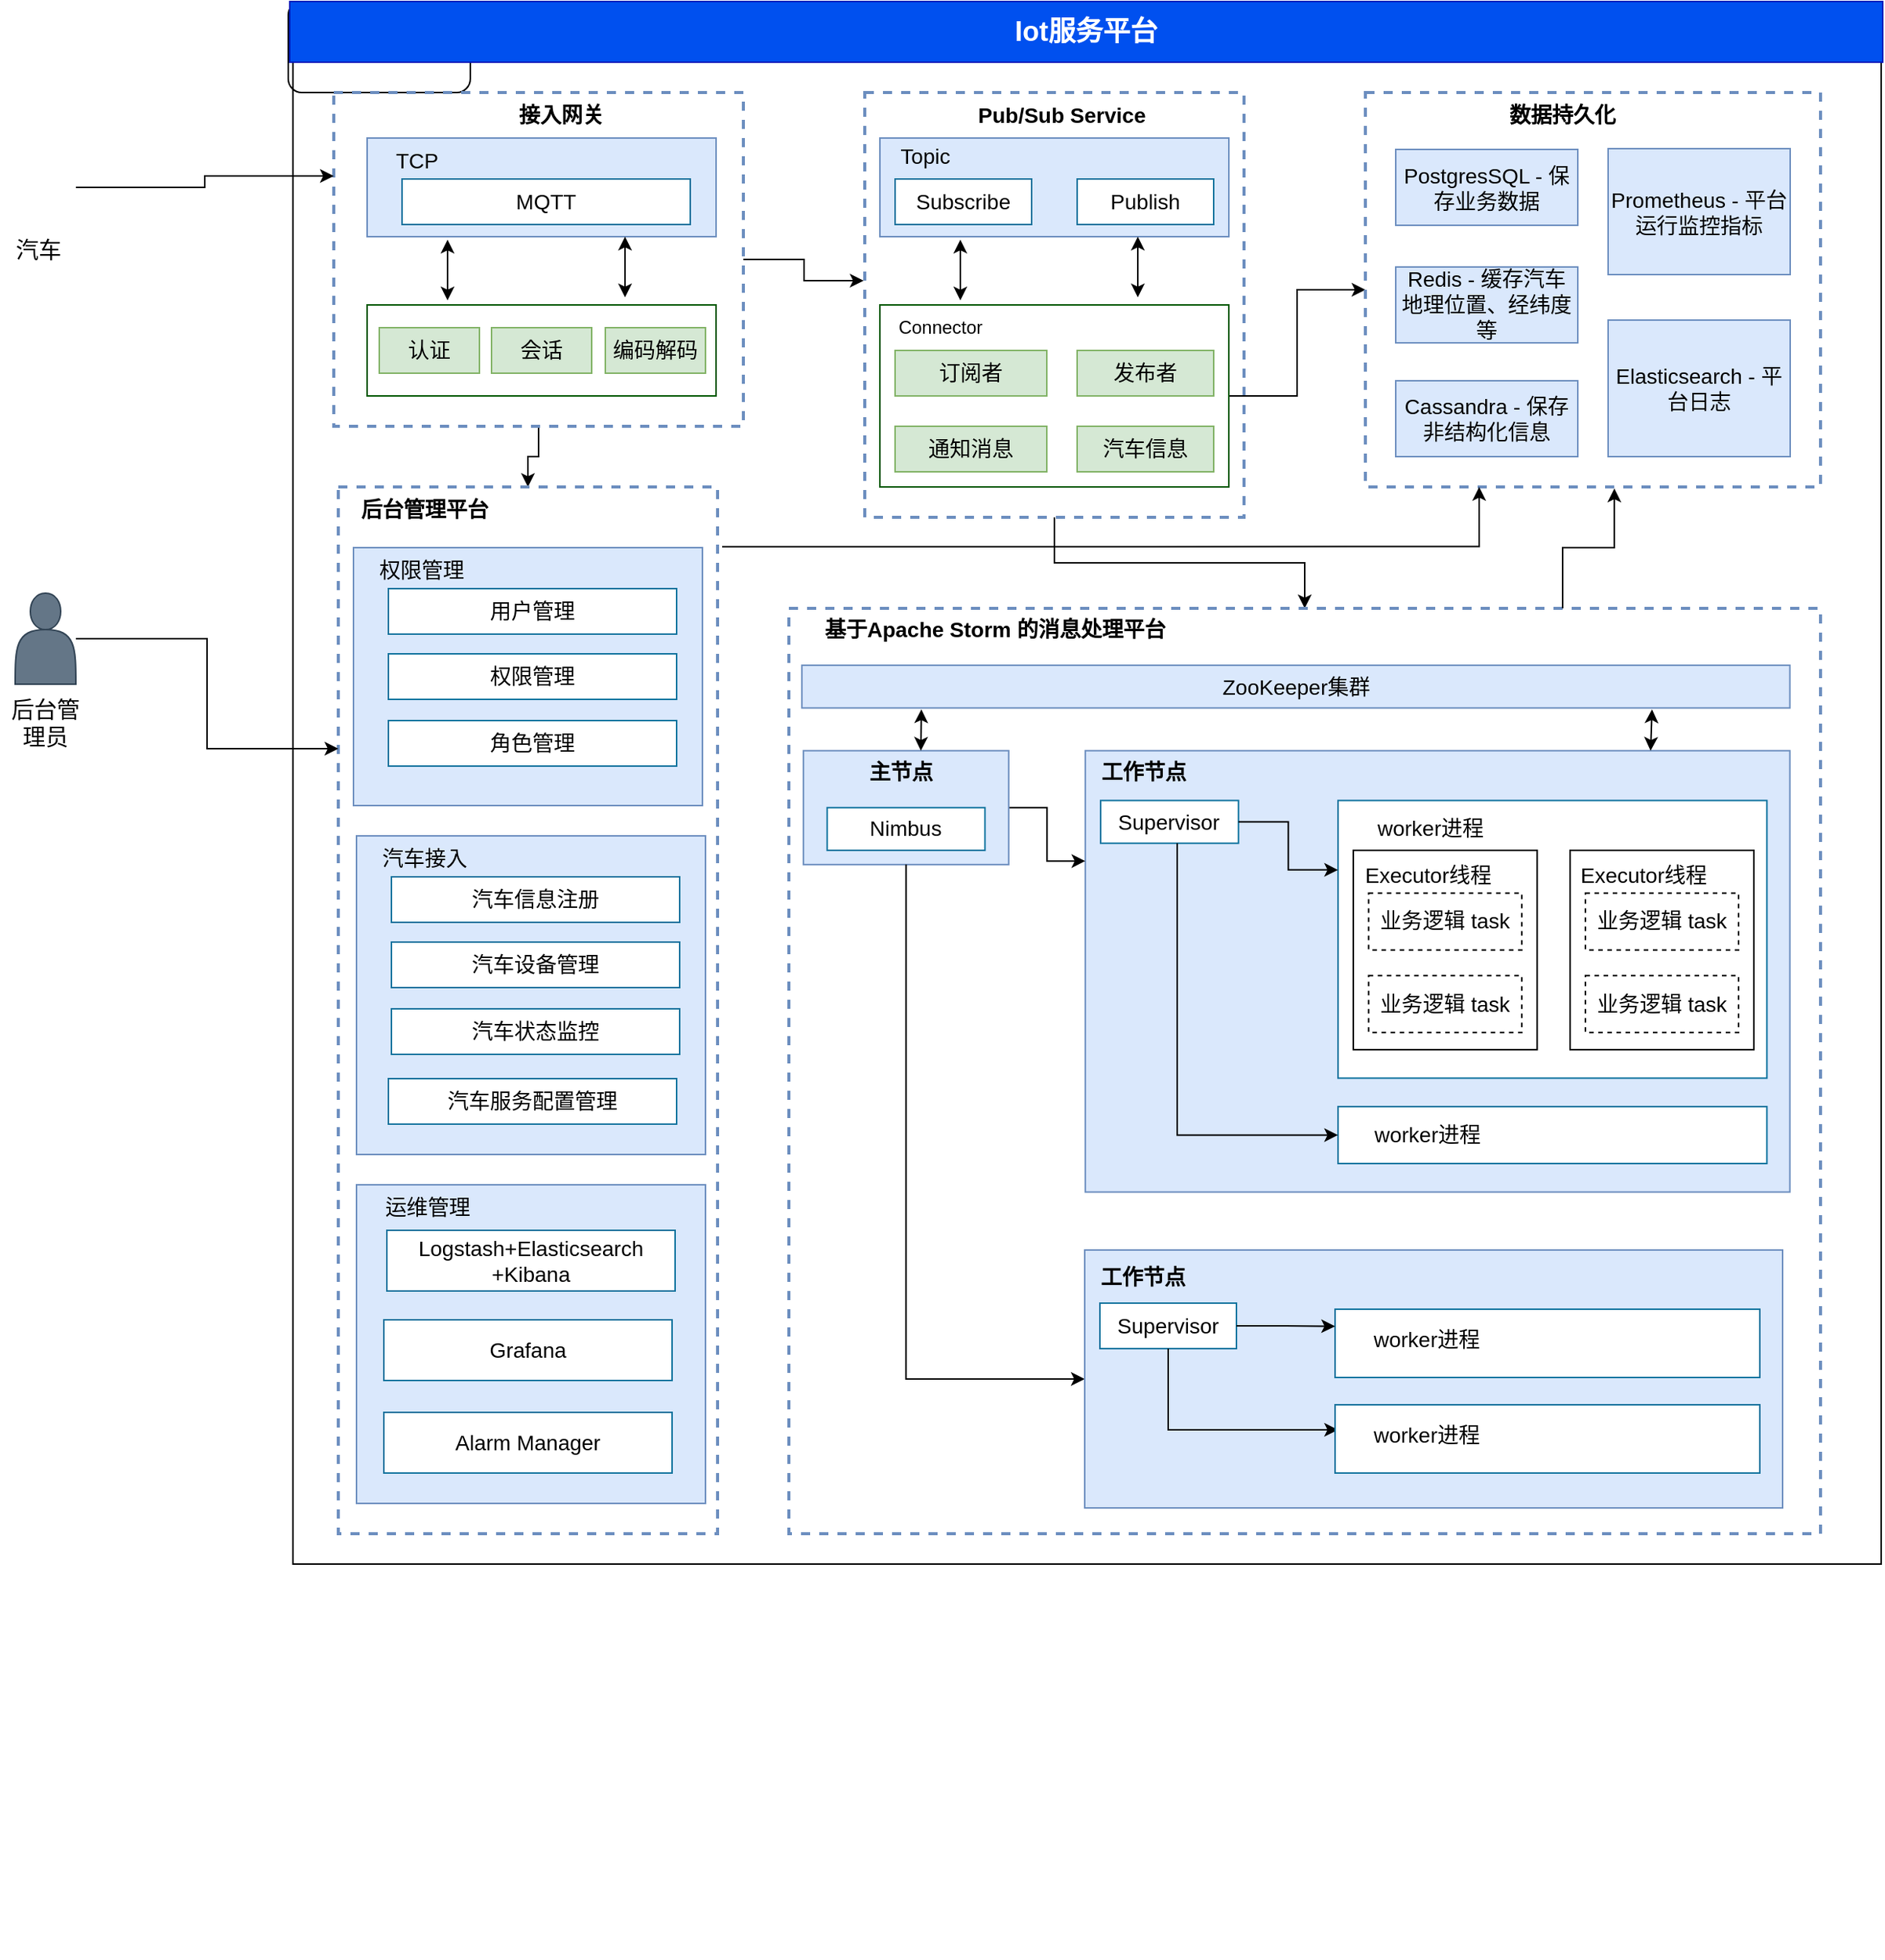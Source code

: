 <mxfile version="21.2.3" type="github">
  <diagram name="第 1 页" id="CZe-ud8vHtpoBvXBYGIE">
    <mxGraphModel dx="1050" dy="652" grid="1" gridSize="10" guides="1" tooltips="1" connect="1" arrows="1" fold="1" page="1" pageScale="1" pageWidth="827" pageHeight="1169" math="0" shadow="0">
      <root>
        <mxCell id="0" />
        <mxCell id="1" parent="0" />
        <mxCell id="y8qSzoBmnQ5KJykXtGh9-1" value="" style="rounded=1;whiteSpace=wrap;html=1;" parent="1" vertex="1">
          <mxGeometry x="340" y="160" width="120" height="60" as="geometry" />
        </mxCell>
        <mxCell id="y8qSzoBmnQ5KJykXtGh9-2" value="" style="rounded=0;whiteSpace=wrap;html=1;fillColor=none;" parent="1" vertex="1">
          <mxGeometry x="343.12" y="200" width="1046.88" height="990" as="geometry" />
        </mxCell>
        <mxCell id="y8qSzoBmnQ5KJykXtGh9-3" style="edgeStyle=orthogonalEdgeStyle;rounded=0;orthogonalLoop=1;jettySize=auto;html=1;fontSize=14;" parent="1" source="y8qSzoBmnQ5KJykXtGh9-4" target="y8qSzoBmnQ5KJykXtGh9-42" edge="1">
          <mxGeometry relative="1" as="geometry" />
        </mxCell>
        <mxCell id="y8qSzoBmnQ5KJykXtGh9-4" value="" style="rounded=0;whiteSpace=wrap;html=1;fillColor=none;strokeColor=#6c8ebf;dashed=1;strokeWidth=2;" parent="1" vertex="1">
          <mxGeometry x="720" y="220" width="250" height="280" as="geometry" />
        </mxCell>
        <mxCell id="y8qSzoBmnQ5KJykXtGh9-5" value="" style="rounded=0;whiteSpace=wrap;html=1;strokeColor=#005700;strokeWidth=1;fontSize=14;fillColor=none;fontColor=#ffffff;" parent="1" vertex="1">
          <mxGeometry x="392" y="360" width="230" height="60" as="geometry" />
        </mxCell>
        <mxCell id="y8qSzoBmnQ5KJykXtGh9-6" style="edgeStyle=orthogonalEdgeStyle;rounded=0;orthogonalLoop=1;jettySize=auto;html=1;entryX=-0.003;entryY=0.443;entryDx=0;entryDy=0;entryPerimeter=0;fontSize=14;" parent="1" source="y8qSzoBmnQ5KJykXtGh9-8" target="y8qSzoBmnQ5KJykXtGh9-4" edge="1">
          <mxGeometry relative="1" as="geometry" />
        </mxCell>
        <mxCell id="y8qSzoBmnQ5KJykXtGh9-7" style="edgeStyle=orthogonalEdgeStyle;rounded=0;orthogonalLoop=1;jettySize=auto;html=1;entryX=0.5;entryY=0;entryDx=0;entryDy=0;fontSize=14;" parent="1" source="y8qSzoBmnQ5KJykXtGh9-8" target="y8qSzoBmnQ5KJykXtGh9-73" edge="1">
          <mxGeometry relative="1" as="geometry" />
        </mxCell>
        <mxCell id="y8qSzoBmnQ5KJykXtGh9-8" value="" style="rounded=0;whiteSpace=wrap;html=1;fillColor=none;strokeColor=#6c8ebf;dashed=1;strokeWidth=2;" parent="1" vertex="1">
          <mxGeometry x="370" y="220" width="270" height="220" as="geometry" />
        </mxCell>
        <mxCell id="y8qSzoBmnQ5KJykXtGh9-9" value="" style="rounded=0;whiteSpace=wrap;html=1;strokeColor=#6c8ebf;strokeWidth=1;fontSize=14;fillColor=#dae8fc;" parent="1" vertex="1">
          <mxGeometry x="392" y="250" width="230" height="65" as="geometry" />
        </mxCell>
        <mxCell id="y8qSzoBmnQ5KJykXtGh9-10" style="edgeStyle=orthogonalEdgeStyle;rounded=0;orthogonalLoop=1;jettySize=auto;html=1;entryX=0;entryY=0.25;entryDx=0;entryDy=0;fontSize=18;" parent="1" source="y8qSzoBmnQ5KJykXtGh9-11" target="y8qSzoBmnQ5KJykXtGh9-8" edge="1">
          <mxGeometry relative="1" as="geometry" />
        </mxCell>
        <mxCell id="y8qSzoBmnQ5KJykXtGh9-11" value="&lt;font style=&quot;font-size: 15px;&quot;&gt;汽车&lt;/font&gt;" style="shape=image;html=1;verticalAlign=top;verticalLabelPosition=bottom;labelBackgroundColor=#ffffff;imageAspect=0;aspect=fixed;image=https://cdn4.iconfinder.com/data/icons/transportation-and-vehicle/128/Transportation_And_Vehicle_3-03-128.png" parent="1" vertex="1">
          <mxGeometry x="150" y="257.5" width="50" height="50" as="geometry" />
        </mxCell>
        <mxCell id="y8qSzoBmnQ5KJykXtGh9-12" value="&lt;font style=&quot;font-size: 14px;&quot;&gt;接入网关&lt;/font&gt;" style="rounded=1;whiteSpace=wrap;html=1;fillColor=none;strokeColor=none;fontStyle=1" parent="1" vertex="1">
          <mxGeometry x="460" y="220" width="120" height="30" as="geometry" />
        </mxCell>
        <mxCell id="y8qSzoBmnQ5KJykXtGh9-13" value="TCP" style="rounded=0;whiteSpace=wrap;html=1;strokeWidth=1;fontSize=14;fillColor=none;strokeColor=none;" parent="1" vertex="1">
          <mxGeometry x="405" y="250" width="40" height="30" as="geometry" />
        </mxCell>
        <mxCell id="y8qSzoBmnQ5KJykXtGh9-14" value="MQTT" style="rounded=0;whiteSpace=wrap;html=1;strokeWidth=1;fontSize=14;fillColor=default;strokeColor=#10739e;" parent="1" vertex="1">
          <mxGeometry x="415" y="277" width="190" height="30" as="geometry" />
        </mxCell>
        <mxCell id="y8qSzoBmnQ5KJykXtGh9-15" value="编码解码" style="rounded=0;whiteSpace=wrap;html=1;strokeColor=#82b366;strokeWidth=1;fontSize=14;fillColor=#d5e8d4;" parent="1" vertex="1">
          <mxGeometry x="549" y="375" width="66" height="30" as="geometry" />
        </mxCell>
        <mxCell id="y8qSzoBmnQ5KJykXtGh9-16" value="会话" style="rounded=0;whiteSpace=wrap;html=1;strokeColor=#82b366;strokeWidth=1;fontSize=14;fillColor=#d5e8d4;" parent="1" vertex="1">
          <mxGeometry x="474" y="375" width="66" height="30" as="geometry" />
        </mxCell>
        <mxCell id="y8qSzoBmnQ5KJykXtGh9-17" value="认证" style="rounded=0;whiteSpace=wrap;html=1;strokeColor=#82b366;strokeWidth=1;fontSize=14;fillColor=#d5e8d4;" parent="1" vertex="1">
          <mxGeometry x="400" y="375" width="66" height="30" as="geometry" />
        </mxCell>
        <mxCell id="y8qSzoBmnQ5KJykXtGh9-18" value="" style="endArrow=classic;startArrow=classic;html=1;rounded=0;fontSize=14;" parent="1" edge="1">
          <mxGeometry width="50" height="50" relative="1" as="geometry">
            <mxPoint x="445" y="357" as="sourcePoint" />
            <mxPoint x="445" y="317" as="targetPoint" />
          </mxGeometry>
        </mxCell>
        <mxCell id="y8qSzoBmnQ5KJykXtGh9-19" value="" style="endArrow=classic;startArrow=classic;html=1;rounded=0;fontSize=14;" parent="1" edge="1">
          <mxGeometry width="50" height="50" relative="1" as="geometry">
            <mxPoint x="562" y="355" as="sourcePoint" />
            <mxPoint x="562" y="315" as="targetPoint" />
          </mxGeometry>
        </mxCell>
        <mxCell id="y8qSzoBmnQ5KJykXtGh9-20" style="edgeStyle=orthogonalEdgeStyle;rounded=0;orthogonalLoop=1;jettySize=auto;html=1;fontSize=14;" parent="1" source="y8qSzoBmnQ5KJykXtGh9-21" target="y8qSzoBmnQ5KJykXtGh9-34" edge="1">
          <mxGeometry relative="1" as="geometry" />
        </mxCell>
        <mxCell id="y8qSzoBmnQ5KJykXtGh9-21" value="" style="rounded=0;whiteSpace=wrap;html=1;strokeColor=#005700;strokeWidth=1;fontSize=14;fillColor=none;fontColor=#ffffff;" parent="1" vertex="1">
          <mxGeometry x="730" y="360" width="230" height="120" as="geometry" />
        </mxCell>
        <mxCell id="y8qSzoBmnQ5KJykXtGh9-22" value="" style="rounded=0;whiteSpace=wrap;html=1;strokeColor=#6c8ebf;strokeWidth=1;fontSize=14;fillColor=#dae8fc;" parent="1" vertex="1">
          <mxGeometry x="730" y="250" width="230" height="65" as="geometry" />
        </mxCell>
        <mxCell id="y8qSzoBmnQ5KJykXtGh9-23" value="&lt;font style=&quot;font-size: 14px;&quot;&gt;Pub/Sub Service&lt;/font&gt;" style="rounded=1;whiteSpace=wrap;html=1;fillColor=none;strokeColor=none;fontStyle=1" parent="1" vertex="1">
          <mxGeometry x="790" y="220" width="120" height="30" as="geometry" />
        </mxCell>
        <mxCell id="y8qSzoBmnQ5KJykXtGh9-24" value="Topic" style="rounded=0;whiteSpace=wrap;html=1;strokeWidth=1;fontSize=14;fillColor=none;strokeColor=none;" parent="1" vertex="1">
          <mxGeometry x="740" y="247" width="40" height="30" as="geometry" />
        </mxCell>
        <mxCell id="y8qSzoBmnQ5KJykXtGh9-25" value="发布者" style="rounded=0;whiteSpace=wrap;html=1;strokeColor=#82b366;strokeWidth=1;fontSize=14;fillColor=#d5e8d4;" parent="1" vertex="1">
          <mxGeometry x="860" y="390" width="90" height="30" as="geometry" />
        </mxCell>
        <mxCell id="y8qSzoBmnQ5KJykXtGh9-26" value="订阅者" style="rounded=0;whiteSpace=wrap;html=1;strokeColor=#82b366;strokeWidth=1;fontSize=14;fillColor=#d5e8d4;" parent="1" vertex="1">
          <mxGeometry x="740" y="390" width="100" height="30" as="geometry" />
        </mxCell>
        <mxCell id="y8qSzoBmnQ5KJykXtGh9-27" value="" style="endArrow=classic;startArrow=classic;html=1;rounded=0;fontSize=14;" parent="1" edge="1">
          <mxGeometry width="50" height="50" relative="1" as="geometry">
            <mxPoint x="783" y="357" as="sourcePoint" />
            <mxPoint x="783" y="317" as="targetPoint" />
          </mxGeometry>
        </mxCell>
        <mxCell id="y8qSzoBmnQ5KJykXtGh9-28" value="" style="endArrow=classic;startArrow=classic;html=1;rounded=0;fontSize=14;" parent="1" edge="1">
          <mxGeometry width="50" height="50" relative="1" as="geometry">
            <mxPoint x="900" y="355" as="sourcePoint" />
            <mxPoint x="900" y="315" as="targetPoint" />
          </mxGeometry>
        </mxCell>
        <mxCell id="y8qSzoBmnQ5KJykXtGh9-29" value="Publish" style="rounded=0;whiteSpace=wrap;html=1;strokeWidth=1;fontSize=14;fillColor=default;strokeColor=#10739e;" parent="1" vertex="1">
          <mxGeometry x="860" y="277" width="90" height="30" as="geometry" />
        </mxCell>
        <mxCell id="y8qSzoBmnQ5KJykXtGh9-30" value="Subscribe" style="rounded=0;whiteSpace=wrap;html=1;strokeWidth=1;fontSize=14;fillColor=default;strokeColor=#10739e;" parent="1" vertex="1">
          <mxGeometry x="740" y="277" width="90" height="30" as="geometry" />
        </mxCell>
        <mxCell id="y8qSzoBmnQ5KJykXtGh9-31" value="Connector" style="rounded=0;whiteSpace=wrap;html=1;strokeColor=none;fillColor=none;" parent="1" vertex="1">
          <mxGeometry x="720" y="360" width="100" height="30" as="geometry" />
        </mxCell>
        <mxCell id="y8qSzoBmnQ5KJykXtGh9-32" value="汽车信息" style="rounded=0;whiteSpace=wrap;html=1;strokeColor=#82b366;strokeWidth=1;fontSize=14;fillColor=#d5e8d4;" parent="1" vertex="1">
          <mxGeometry x="860" y="440" width="90" height="30" as="geometry" />
        </mxCell>
        <mxCell id="y8qSzoBmnQ5KJykXtGh9-33" value="通知消息" style="rounded=0;whiteSpace=wrap;html=1;strokeColor=#82b366;strokeWidth=1;fontSize=14;fillColor=#d5e8d4;" parent="1" vertex="1">
          <mxGeometry x="740" y="440" width="100" height="30" as="geometry" />
        </mxCell>
        <mxCell id="y8qSzoBmnQ5KJykXtGh9-34" value="" style="rounded=0;whiteSpace=wrap;html=1;fillColor=none;strokeColor=#6c8ebf;dashed=1;strokeWidth=2;" parent="1" vertex="1">
          <mxGeometry x="1050" y="220" width="300" height="260" as="geometry" />
        </mxCell>
        <mxCell id="y8qSzoBmnQ5KJykXtGh9-35" value="&lt;span style=&quot;font-size: 14px;&quot;&gt;数据持久化&lt;/span&gt;" style="rounded=1;whiteSpace=wrap;html=1;fillColor=none;strokeColor=none;fontStyle=1" parent="1" vertex="1">
          <mxGeometry x="1120" y="220" width="120" height="30" as="geometry" />
        </mxCell>
        <mxCell id="y8qSzoBmnQ5KJykXtGh9-36" value="PostgresSQL - 保存业务数据" style="rounded=0;whiteSpace=wrap;html=1;strokeColor=#6c8ebf;strokeWidth=1;fontSize=14;fillColor=#dae8fc;" parent="1" vertex="1">
          <mxGeometry x="1070" y="257.5" width="120" height="50" as="geometry" />
        </mxCell>
        <mxCell id="y8qSzoBmnQ5KJykXtGh9-37" value="Redis - 缓存汽车地理位置、经纬度等" style="rounded=0;whiteSpace=wrap;html=1;strokeColor=#6c8ebf;strokeWidth=1;fontSize=14;fillColor=#dae8fc;" parent="1" vertex="1">
          <mxGeometry x="1070" y="335" width="120" height="50" as="geometry" />
        </mxCell>
        <mxCell id="y8qSzoBmnQ5KJykXtGh9-38" value="Cassandra - 保存非结构化信息" style="rounded=0;whiteSpace=wrap;html=1;strokeColor=#6c8ebf;strokeWidth=1;fontSize=14;fillColor=#dae8fc;" parent="1" vertex="1">
          <mxGeometry x="1070" y="410" width="120" height="50" as="geometry" />
        </mxCell>
        <mxCell id="y8qSzoBmnQ5KJykXtGh9-39" value="Prometheus - 平台运行监控指标" style="rounded=0;whiteSpace=wrap;html=1;strokeColor=#6c8ebf;strokeWidth=1;fontSize=14;fillColor=#dae8fc;" parent="1" vertex="1">
          <mxGeometry x="1210" y="257" width="120" height="83" as="geometry" />
        </mxCell>
        <mxCell id="y8qSzoBmnQ5KJykXtGh9-40" value="Elasticsearch - 平台日志" style="rounded=0;whiteSpace=wrap;html=1;strokeColor=#6c8ebf;strokeWidth=1;fontSize=14;fillColor=#dae8fc;" parent="1" vertex="1">
          <mxGeometry x="1210" y="370" width="120" height="90" as="geometry" />
        </mxCell>
        <mxCell id="y8qSzoBmnQ5KJykXtGh9-41" value="" style="group" parent="1" vertex="1" connectable="0">
          <mxGeometry x="670" y="560" width="680" height="890" as="geometry" />
        </mxCell>
        <mxCell id="y8qSzoBmnQ5KJykXtGh9-42" value="" style="rounded=0;whiteSpace=wrap;html=1;fillColor=none;strokeColor=#6c8ebf;dashed=1;strokeWidth=2;" parent="y8qSzoBmnQ5KJykXtGh9-41" vertex="1">
          <mxGeometry width="680" height="610" as="geometry" />
        </mxCell>
        <mxCell id="y8qSzoBmnQ5KJykXtGh9-43" value="" style="rounded=0;whiteSpace=wrap;html=1;strokeColor=#6c8ebf;strokeWidth=1;fontSize=14;fillColor=#dae8fc;" parent="y8qSzoBmnQ5KJykXtGh9-41" vertex="1">
          <mxGeometry x="195.367" y="93.846" width="464.439" height="290.923" as="geometry" />
        </mxCell>
        <mxCell id="y8qSzoBmnQ5KJykXtGh9-44" value="&lt;span style=&quot;font-size: 14px;&quot;&gt;基于Apache Storm 的消息处理平台&lt;/span&gt;" style="rounded=1;whiteSpace=wrap;html=1;fillColor=none;strokeColor=none;fontStyle=1" parent="y8qSzoBmnQ5KJykXtGh9-41" vertex="1">
          <mxGeometry x="1.51" width="268.49" height="28.15" as="geometry" />
        </mxCell>
        <mxCell id="y8qSzoBmnQ5KJykXtGh9-45" style="edgeStyle=orthogonalEdgeStyle;rounded=0;orthogonalLoop=1;jettySize=auto;html=1;entryX=0;entryY=0.25;entryDx=0;entryDy=0;fontSize=14;" parent="y8qSzoBmnQ5KJykXtGh9-41" source="y8qSzoBmnQ5KJykXtGh9-46" target="y8qSzoBmnQ5KJykXtGh9-43" edge="1">
          <mxGeometry relative="1" as="geometry" />
        </mxCell>
        <mxCell id="y8qSzoBmnQ5KJykXtGh9-46" value="" style="rounded=0;whiteSpace=wrap;html=1;strokeColor=#6c8ebf;strokeWidth=1;fontSize=14;fillColor=#dae8fc;" parent="y8qSzoBmnQ5KJykXtGh9-41" vertex="1">
          <mxGeometry x="9.592" y="93.846" width="135.293" height="75.077" as="geometry" />
        </mxCell>
        <mxCell id="y8qSzoBmnQ5KJykXtGh9-47" value="主节点" style="rounded=0;whiteSpace=wrap;html=1;strokeColor=none;strokeWidth=1;fontSize=14;fillColor=none;fontStyle=1" parent="y8qSzoBmnQ5KJykXtGh9-41" vertex="1">
          <mxGeometry x="25.241" y="93.846" width="97.936" height="28.154" as="geometry" />
        </mxCell>
        <mxCell id="y8qSzoBmnQ5KJykXtGh9-48" value="ZooKeeper集群" style="rounded=0;whiteSpace=wrap;html=1;strokeColor=#6c8ebf;strokeWidth=1;fontSize=14;fillColor=#dae8fc;" parent="y8qSzoBmnQ5KJykXtGh9-41" vertex="1">
          <mxGeometry x="8.582" y="37.538" width="651.225" height="28.154" as="geometry" />
        </mxCell>
        <mxCell id="y8qSzoBmnQ5KJykXtGh9-49" value="Nimbus" style="rounded=0;whiteSpace=wrap;html=1;strokeWidth=1;fontSize=14;fillColor=default;strokeColor=#10739e;" parent="y8qSzoBmnQ5KJykXtGh9-41" vertex="1">
          <mxGeometry x="25.241" y="131.385" width="103.994" height="28.154" as="geometry" />
        </mxCell>
        <mxCell id="y8qSzoBmnQ5KJykXtGh9-50" value="工作节点" style="rounded=0;whiteSpace=wrap;html=1;strokeColor=none;strokeWidth=1;fontSize=14;fillColor=none;fontStyle=1" parent="y8qSzoBmnQ5KJykXtGh9-41" vertex="1">
          <mxGeometry x="185.271" y="93.846" width="97.936" height="28.154" as="geometry" />
        </mxCell>
        <mxCell id="y8qSzoBmnQ5KJykXtGh9-51" value="Supervisor" style="rounded=0;whiteSpace=wrap;html=1;strokeWidth=1;fontSize=14;fillColor=default;strokeColor=#10739e;" parent="y8qSzoBmnQ5KJykXtGh9-41" vertex="1">
          <mxGeometry x="205.464" y="126.692" width="90.869" height="28.154" as="geometry" />
        </mxCell>
        <mxCell id="y8qSzoBmnQ5KJykXtGh9-52" value="" style="rounded=0;whiteSpace=wrap;html=1;strokeWidth=1;fontSize=14;fillColor=default;strokeColor=#10739e;" parent="y8qSzoBmnQ5KJykXtGh9-41" vertex="1">
          <mxGeometry x="361.96" y="126.692" width="282.702" height="183" as="geometry" />
        </mxCell>
        <mxCell id="y8qSzoBmnQ5KJykXtGh9-53" style="edgeStyle=orthogonalEdgeStyle;rounded=0;orthogonalLoop=1;jettySize=auto;html=1;entryX=0;entryY=0.25;entryDx=0;entryDy=0;fontSize=14;" parent="y8qSzoBmnQ5KJykXtGh9-41" source="y8qSzoBmnQ5KJykXtGh9-51" target="y8qSzoBmnQ5KJykXtGh9-52" edge="1">
          <mxGeometry relative="1" as="geometry" />
        </mxCell>
        <mxCell id="y8qSzoBmnQ5KJykXtGh9-54" value="worker进程" style="rounded=0;whiteSpace=wrap;html=1;strokeWidth=1;fontSize=14;fillColor=default;strokeColor=none;" parent="y8qSzoBmnQ5KJykXtGh9-41" vertex="1">
          <mxGeometry x="370.542" y="131.385" width="103.994" height="28.154" as="geometry" />
        </mxCell>
        <mxCell id="y8qSzoBmnQ5KJykXtGh9-55" value="" style="rounded=0;whiteSpace=wrap;html=1;strokeColor=default;strokeWidth=1;fontSize=14;fillColor=none;" parent="y8qSzoBmnQ5KJykXtGh9-41" vertex="1">
          <mxGeometry x="372.056" y="159.538" width="121.158" height="131.385" as="geometry" />
        </mxCell>
        <mxCell id="y8qSzoBmnQ5KJykXtGh9-56" value="Executor线程" style="rounded=0;whiteSpace=wrap;html=1;strokeColor=none;strokeWidth=1;fontSize=14;fillColor=none;" parent="y8qSzoBmnQ5KJykXtGh9-41" vertex="1">
          <mxGeometry x="370.542" y="159.538" width="100.965" height="32.846" as="geometry" />
        </mxCell>
        <mxCell id="y8qSzoBmnQ5KJykXtGh9-57" value="业务逻辑 task" style="rounded=0;whiteSpace=wrap;html=1;strokeColor=default;strokeWidth=1;fontSize=14;fillColor=none;dashed=1;" parent="y8qSzoBmnQ5KJykXtGh9-41" vertex="1">
          <mxGeometry x="382.153" y="187.692" width="100.965" height="37.538" as="geometry" />
        </mxCell>
        <mxCell id="y8qSzoBmnQ5KJykXtGh9-58" value="业务逻辑 task" style="rounded=0;whiteSpace=wrap;html=1;strokeColor=default;strokeWidth=1;fontSize=14;fillColor=none;dashed=1;" parent="y8qSzoBmnQ5KJykXtGh9-41" vertex="1">
          <mxGeometry x="382.153" y="242.123" width="100.965" height="37.538" as="geometry" />
        </mxCell>
        <mxCell id="y8qSzoBmnQ5KJykXtGh9-59" value="" style="rounded=0;whiteSpace=wrap;html=1;strokeColor=default;strokeWidth=1;fontSize=14;fillColor=none;" parent="y8qSzoBmnQ5KJykXtGh9-41" vertex="1">
          <mxGeometry x="514.922" y="159.538" width="121.158" height="131.385" as="geometry" />
        </mxCell>
        <mxCell id="y8qSzoBmnQ5KJykXtGh9-60" value="Executor线程" style="rounded=0;whiteSpace=wrap;html=1;strokeColor=none;strokeWidth=1;fontSize=14;fillColor=none;" parent="y8qSzoBmnQ5KJykXtGh9-41" vertex="1">
          <mxGeometry x="513.408" y="159.538" width="100.965" height="32.846" as="geometry" />
        </mxCell>
        <mxCell id="y8qSzoBmnQ5KJykXtGh9-61" value="业务逻辑 task" style="rounded=0;whiteSpace=wrap;html=1;strokeColor=default;strokeWidth=1;fontSize=14;fillColor=none;dashed=1;" parent="y8qSzoBmnQ5KJykXtGh9-41" vertex="1">
          <mxGeometry x="525.019" y="187.692" width="100.965" height="37.538" as="geometry" />
        </mxCell>
        <mxCell id="y8qSzoBmnQ5KJykXtGh9-62" value="业务逻辑 task" style="rounded=0;whiteSpace=wrap;html=1;strokeColor=default;strokeWidth=1;fontSize=14;fillColor=none;dashed=1;" parent="y8qSzoBmnQ5KJykXtGh9-41" vertex="1">
          <mxGeometry x="525.019" y="242.123" width="100.965" height="37.538" as="geometry" />
        </mxCell>
        <mxCell id="y8qSzoBmnQ5KJykXtGh9-63" value="" style="rounded=0;whiteSpace=wrap;html=1;strokeWidth=1;fontSize=14;fillColor=default;strokeColor=#10739e;" parent="y8qSzoBmnQ5KJykXtGh9-41" vertex="1">
          <mxGeometry x="361.96" y="328.462" width="282.702" height="37.538" as="geometry" />
        </mxCell>
        <mxCell id="y8qSzoBmnQ5KJykXtGh9-64" style="edgeStyle=orthogonalEdgeStyle;rounded=0;orthogonalLoop=1;jettySize=auto;html=1;entryX=0;entryY=0.5;entryDx=0;entryDy=0;fontSize=14;" parent="y8qSzoBmnQ5KJykXtGh9-41" source="y8qSzoBmnQ5KJykXtGh9-51" target="y8qSzoBmnQ5KJykXtGh9-63" edge="1">
          <mxGeometry relative="1" as="geometry">
            <Array as="points">
              <mxPoint x="255.947" y="347.231" />
            </Array>
          </mxGeometry>
        </mxCell>
        <mxCell id="y8qSzoBmnQ5KJykXtGh9-65" value="worker进程" style="rounded=0;whiteSpace=wrap;html=1;strokeWidth=1;fontSize=14;fillColor=default;strokeColor=none;" parent="y8qSzoBmnQ5KJykXtGh9-41" vertex="1">
          <mxGeometry x="369.027" y="333.154" width="103.994" height="28.154" as="geometry" />
        </mxCell>
        <mxCell id="y8qSzoBmnQ5KJykXtGh9-66" value="" style="endArrow=classic;startArrow=classic;html=1;rounded=0;fontSize=14;" parent="y8qSzoBmnQ5KJykXtGh9-41" edge="1">
          <mxGeometry width="50" height="50" relative="1" as="geometry">
            <mxPoint x="87" y="93.846" as="sourcePoint" />
            <mxPoint x="87.335" y="66.631" as="targetPoint" />
          </mxGeometry>
        </mxCell>
        <mxCell id="y8qSzoBmnQ5KJykXtGh9-67" value="" style="endArrow=classic;startArrow=classic;html=1;rounded=0;fontSize=14;" parent="y8qSzoBmnQ5KJykXtGh9-41" edge="1">
          <mxGeometry width="50" height="50" relative="1" as="geometry">
            <mxPoint x="568" y="93.846" as="sourcePoint" />
            <mxPoint x="568.938" y="66.631" as="targetPoint" />
          </mxGeometry>
        </mxCell>
        <mxCell id="y8qSzoBmnQ5KJykXtGh9-68" value="" style="rounded=0;whiteSpace=wrap;html=1;strokeWidth=1;fontSize=14;fillColor=default;strokeColor=#10739e;" parent="y8qSzoBmnQ5KJykXtGh9-41" vertex="1">
          <mxGeometry x="361.96" y="522.725" width="282.702" height="37.538" as="geometry" />
        </mxCell>
        <mxCell id="y8qSzoBmnQ5KJykXtGh9-69" value="worker进程" style="rounded=0;whiteSpace=wrap;html=1;strokeWidth=1;fontSize=14;fillColor=none;strokeColor=none;" parent="y8qSzoBmnQ5KJykXtGh9-41" vertex="1">
          <mxGeometry x="361.962" y="522.729" width="103.994" height="28.154" as="geometry" />
        </mxCell>
        <mxCell id="y8qSzoBmnQ5KJykXtGh9-70" style="edgeStyle=orthogonalEdgeStyle;rounded=0;orthogonalLoop=1;jettySize=auto;html=1;entryX=0;entryY=0.5;entryDx=0;entryDy=0;fontSize=14;exitX=0.5;exitY=1;exitDx=0;exitDy=0;" parent="1" source="y8qSzoBmnQ5KJykXtGh9-46" target="y8qSzoBmnQ5KJykXtGh9-95" edge="1">
          <mxGeometry relative="1" as="geometry" />
        </mxCell>
        <mxCell id="y8qSzoBmnQ5KJykXtGh9-71" style="edgeStyle=orthogonalEdgeStyle;rounded=0;orthogonalLoop=1;jettySize=auto;html=1;entryX=0.547;entryY=1.004;entryDx=0;entryDy=0;entryPerimeter=0;fontSize=14;exitX=0.75;exitY=0;exitDx=0;exitDy=0;" parent="1" source="y8qSzoBmnQ5KJykXtGh9-42" target="y8qSzoBmnQ5KJykXtGh9-34" edge="1">
          <mxGeometry relative="1" as="geometry" />
        </mxCell>
        <mxCell id="y8qSzoBmnQ5KJykXtGh9-72" style="edgeStyle=orthogonalEdgeStyle;rounded=0;orthogonalLoop=1;jettySize=auto;html=1;entryX=0.25;entryY=1;entryDx=0;entryDy=0;fontSize=14;exitX=1.012;exitY=0.057;exitDx=0;exitDy=0;exitPerimeter=0;" parent="1" source="y8qSzoBmnQ5KJykXtGh9-73" target="y8qSzoBmnQ5KJykXtGh9-34" edge="1">
          <mxGeometry relative="1" as="geometry" />
        </mxCell>
        <mxCell id="y8qSzoBmnQ5KJykXtGh9-73" value="" style="rounded=0;whiteSpace=wrap;html=1;fillColor=none;strokeColor=#6c8ebf;dashed=1;strokeWidth=2;" parent="1" vertex="1">
          <mxGeometry x="373" y="480" width="250" height="690" as="geometry" />
        </mxCell>
        <mxCell id="y8qSzoBmnQ5KJykXtGh9-74" value="&lt;span style=&quot;font-size: 14px;&quot;&gt;后台管理平台&lt;/span&gt;" style="rounded=1;whiteSpace=wrap;html=1;fillColor=none;strokeColor=none;fontStyle=1" parent="1" vertex="1">
          <mxGeometry x="370" y="480" width="120" height="30" as="geometry" />
        </mxCell>
        <mxCell id="y8qSzoBmnQ5KJykXtGh9-75" value="" style="rounded=0;whiteSpace=wrap;html=1;strokeColor=#6c8ebf;strokeWidth=1;fontSize=14;fillColor=#dae8fc;" parent="1" vertex="1">
          <mxGeometry x="383" y="520" width="230" height="170" as="geometry" />
        </mxCell>
        <mxCell id="y8qSzoBmnQ5KJykXtGh9-76" value="权限管理" style="rounded=0;whiteSpace=wrap;html=1;strokeWidth=1;fontSize=14;fillColor=none;strokeColor=none;" parent="1" vertex="1">
          <mxGeometry x="396" y="520" width="64" height="30" as="geometry" />
        </mxCell>
        <mxCell id="y8qSzoBmnQ5KJykXtGh9-77" value="用户管理" style="rounded=0;whiteSpace=wrap;html=1;strokeWidth=1;fontSize=14;fillColor=default;strokeColor=#10739e;" parent="1" vertex="1">
          <mxGeometry x="406" y="547" width="190" height="30" as="geometry" />
        </mxCell>
        <mxCell id="y8qSzoBmnQ5KJykXtGh9-78" value="权限管理" style="rounded=0;whiteSpace=wrap;html=1;strokeWidth=1;fontSize=14;fillColor=default;strokeColor=#10739e;" parent="1" vertex="1">
          <mxGeometry x="406" y="590" width="190" height="30" as="geometry" />
        </mxCell>
        <mxCell id="y8qSzoBmnQ5KJykXtGh9-79" value="角色管理" style="rounded=0;whiteSpace=wrap;html=1;strokeWidth=1;fontSize=14;fillColor=default;strokeColor=#10739e;" parent="1" vertex="1">
          <mxGeometry x="406" y="634" width="190" height="30" as="geometry" />
        </mxCell>
        <mxCell id="y8qSzoBmnQ5KJykXtGh9-80" value="" style="rounded=0;whiteSpace=wrap;html=1;strokeColor=#6c8ebf;strokeWidth=1;fontSize=14;fillColor=#dae8fc;" parent="1" vertex="1">
          <mxGeometry x="385" y="710" width="230" height="210" as="geometry" />
        </mxCell>
        <mxCell id="y8qSzoBmnQ5KJykXtGh9-81" value="汽车接入" style="rounded=0;whiteSpace=wrap;html=1;strokeWidth=1;fontSize=14;fillColor=none;strokeColor=none;" parent="1" vertex="1">
          <mxGeometry x="398" y="710" width="64" height="30" as="geometry" />
        </mxCell>
        <mxCell id="y8qSzoBmnQ5KJykXtGh9-82" value="汽车信息注册" style="rounded=0;whiteSpace=wrap;html=1;strokeWidth=1;fontSize=14;fillColor=default;strokeColor=#10739e;" parent="1" vertex="1">
          <mxGeometry x="408" y="737" width="190" height="30" as="geometry" />
        </mxCell>
        <mxCell id="y8qSzoBmnQ5KJykXtGh9-83" value="汽车设备管理" style="rounded=0;whiteSpace=wrap;html=1;strokeWidth=1;fontSize=14;fillColor=default;strokeColor=#10739e;" parent="1" vertex="1">
          <mxGeometry x="408" y="780" width="190" height="30" as="geometry" />
        </mxCell>
        <mxCell id="y8qSzoBmnQ5KJykXtGh9-84" value="汽车状态监控" style="rounded=0;whiteSpace=wrap;html=1;strokeWidth=1;fontSize=14;fillColor=default;strokeColor=#10739e;" parent="1" vertex="1">
          <mxGeometry x="408" y="824" width="190" height="30" as="geometry" />
        </mxCell>
        <mxCell id="y8qSzoBmnQ5KJykXtGh9-85" value="汽车服务配置管理" style="rounded=0;whiteSpace=wrap;html=1;strokeWidth=1;fontSize=14;fillColor=default;strokeColor=#10739e;" parent="1" vertex="1">
          <mxGeometry x="406" y="870" width="190" height="30" as="geometry" />
        </mxCell>
        <mxCell id="y8qSzoBmnQ5KJykXtGh9-86" value="" style="rounded=0;whiteSpace=wrap;html=1;strokeColor=#6c8ebf;strokeWidth=1;fontSize=14;fillColor=#dae8fc;" parent="1" vertex="1">
          <mxGeometry x="385" y="940" width="230" height="210" as="geometry" />
        </mxCell>
        <mxCell id="y8qSzoBmnQ5KJykXtGh9-87" value="运维管理" style="rounded=0;whiteSpace=wrap;html=1;strokeWidth=1;fontSize=14;fillColor=none;strokeColor=none;" parent="1" vertex="1">
          <mxGeometry x="400" y="940" width="64" height="30" as="geometry" />
        </mxCell>
        <mxCell id="y8qSzoBmnQ5KJykXtGh9-88" value="Logstash+Elasticsearch&lt;br&gt;+Kibana" style="rounded=0;whiteSpace=wrap;html=1;strokeWidth=1;fontSize=14;fillColor=default;strokeColor=#10739e;" parent="1" vertex="1">
          <mxGeometry x="405" y="970" width="190" height="40" as="geometry" />
        </mxCell>
        <mxCell id="y8qSzoBmnQ5KJykXtGh9-89" value="Grafana" style="rounded=0;whiteSpace=wrap;html=1;strokeWidth=1;fontSize=14;fillColor=default;strokeColor=#10739e;" parent="1" vertex="1">
          <mxGeometry x="403" y="1029" width="190" height="40" as="geometry" />
        </mxCell>
        <mxCell id="y8qSzoBmnQ5KJykXtGh9-90" value="Alarm Manager" style="rounded=0;whiteSpace=wrap;html=1;strokeWidth=1;fontSize=14;fillColor=default;strokeColor=#10739e;" parent="1" vertex="1">
          <mxGeometry x="403" y="1090" width="190" height="40" as="geometry" />
        </mxCell>
        <mxCell id="y8qSzoBmnQ5KJykXtGh9-91" value="&lt;font style=&quot;font-size: 18px;&quot;&gt;Iot服务平台&lt;/font&gt;" style="rounded=0;whiteSpace=wrap;html=1;fillColor=#0050ef;fontColor=#ffffff;strokeColor=#001DBC;fontSize=18;fontStyle=1" parent="1" vertex="1">
          <mxGeometry x="341" y="160" width="1050" height="40" as="geometry" />
        </mxCell>
        <mxCell id="y8qSzoBmnQ5KJykXtGh9-92" style="edgeStyle=orthogonalEdgeStyle;rounded=0;orthogonalLoop=1;jettySize=auto;html=1;entryX=0;entryY=0.25;entryDx=0;entryDy=0;fontSize=15;" parent="1" source="y8qSzoBmnQ5KJykXtGh9-93" target="y8qSzoBmnQ5KJykXtGh9-73" edge="1">
          <mxGeometry relative="1" as="geometry" />
        </mxCell>
        <mxCell id="y8qSzoBmnQ5KJykXtGh9-93" value="" style="shape=actor;whiteSpace=wrap;html=1;rounded=0;strokeColor=#314354;strokeWidth=1;fontSize=18;fillColor=#647687;fontColor=#ffffff;" parent="1" vertex="1">
          <mxGeometry x="160" y="550" width="40" height="60" as="geometry" />
        </mxCell>
        <mxCell id="y8qSzoBmnQ5KJykXtGh9-94" value="后台管理员" style="text;strokeColor=none;align=center;fillColor=none;html=1;verticalAlign=middle;whiteSpace=wrap;rounded=0;strokeWidth=1;fontSize=15;" parent="1" vertex="1">
          <mxGeometry x="150" y="620" width="60" height="30" as="geometry" />
        </mxCell>
        <mxCell id="y8qSzoBmnQ5KJykXtGh9-95" value="" style="rounded=0;whiteSpace=wrap;html=1;strokeColor=#6c8ebf;strokeWidth=1;fontSize=14;fillColor=#dae8fc;" parent="1" vertex="1">
          <mxGeometry x="865" y="983" width="460" height="170" as="geometry" />
        </mxCell>
        <mxCell id="y8qSzoBmnQ5KJykXtGh9-96" value="工作节点" style="rounded=0;whiteSpace=wrap;html=1;strokeColor=none;strokeWidth=1;fontSize=14;fillColor=none;fontStyle=1" parent="1" vertex="1">
          <mxGeometry x="855" y="986" width="97" height="30" as="geometry" />
        </mxCell>
        <mxCell id="y8qSzoBmnQ5KJykXtGh9-97" value="Supervisor" style="rounded=0;whiteSpace=wrap;html=1;strokeWidth=1;fontSize=14;fillColor=default;strokeColor=#10739e;" parent="1" vertex="1">
          <mxGeometry x="875" y="1018" width="90" height="30" as="geometry" />
        </mxCell>
        <mxCell id="y8qSzoBmnQ5KJykXtGh9-98" value="" style="rounded=0;whiteSpace=wrap;html=1;strokeWidth=1;fontSize=14;fillColor=default;strokeColor=#10739e;" parent="1" vertex="1">
          <mxGeometry x="1030" y="1022" width="280" height="45" as="geometry" />
        </mxCell>
        <mxCell id="y8qSzoBmnQ5KJykXtGh9-99" style="edgeStyle=orthogonalEdgeStyle;rounded=0;orthogonalLoop=1;jettySize=auto;html=1;entryX=0;entryY=0.25;entryDx=0;entryDy=0;fontSize=14;" parent="1" source="y8qSzoBmnQ5KJykXtGh9-97" target="y8qSzoBmnQ5KJykXtGh9-98" edge="1">
          <mxGeometry relative="1" as="geometry" />
        </mxCell>
        <mxCell id="y8qSzoBmnQ5KJykXtGh9-100" value="worker进程" style="rounded=0;whiteSpace=wrap;html=1;strokeWidth=1;fontSize=14;fillColor=default;strokeColor=none;" parent="1" vertex="1">
          <mxGeometry x="1038.5" y="1027" width="103" height="30" as="geometry" />
        </mxCell>
        <mxCell id="y8qSzoBmnQ5KJykXtGh9-101" style="edgeStyle=orthogonalEdgeStyle;rounded=0;orthogonalLoop=1;jettySize=auto;html=1;entryX=0;entryY=0.5;entryDx=0;entryDy=0;fontSize=14;exitX=0.5;exitY=1;exitDx=0;exitDy=0;" parent="1" source="y8qSzoBmnQ5KJykXtGh9-97" target="y8qSzoBmnQ5KJykXtGh9-68" edge="1">
          <mxGeometry relative="1" as="geometry" />
        </mxCell>
        <mxCell id="y8qSzoBmnQ5KJykXtGh9-102" value="" style="rounded=0;whiteSpace=wrap;html=1;strokeWidth=1;fontSize=14;fillColor=default;strokeColor=#10739e;" parent="1" vertex="1">
          <mxGeometry x="1030" y="1085" width="280" height="45" as="geometry" />
        </mxCell>
        <mxCell id="y8qSzoBmnQ5KJykXtGh9-103" value="worker进程" style="rounded=0;whiteSpace=wrap;html=1;strokeWidth=1;fontSize=14;fillColor=default;strokeColor=none;" parent="1" vertex="1">
          <mxGeometry x="1038.5" y="1090" width="103" height="30" as="geometry" />
        </mxCell>
      </root>
    </mxGraphModel>
  </diagram>
</mxfile>
